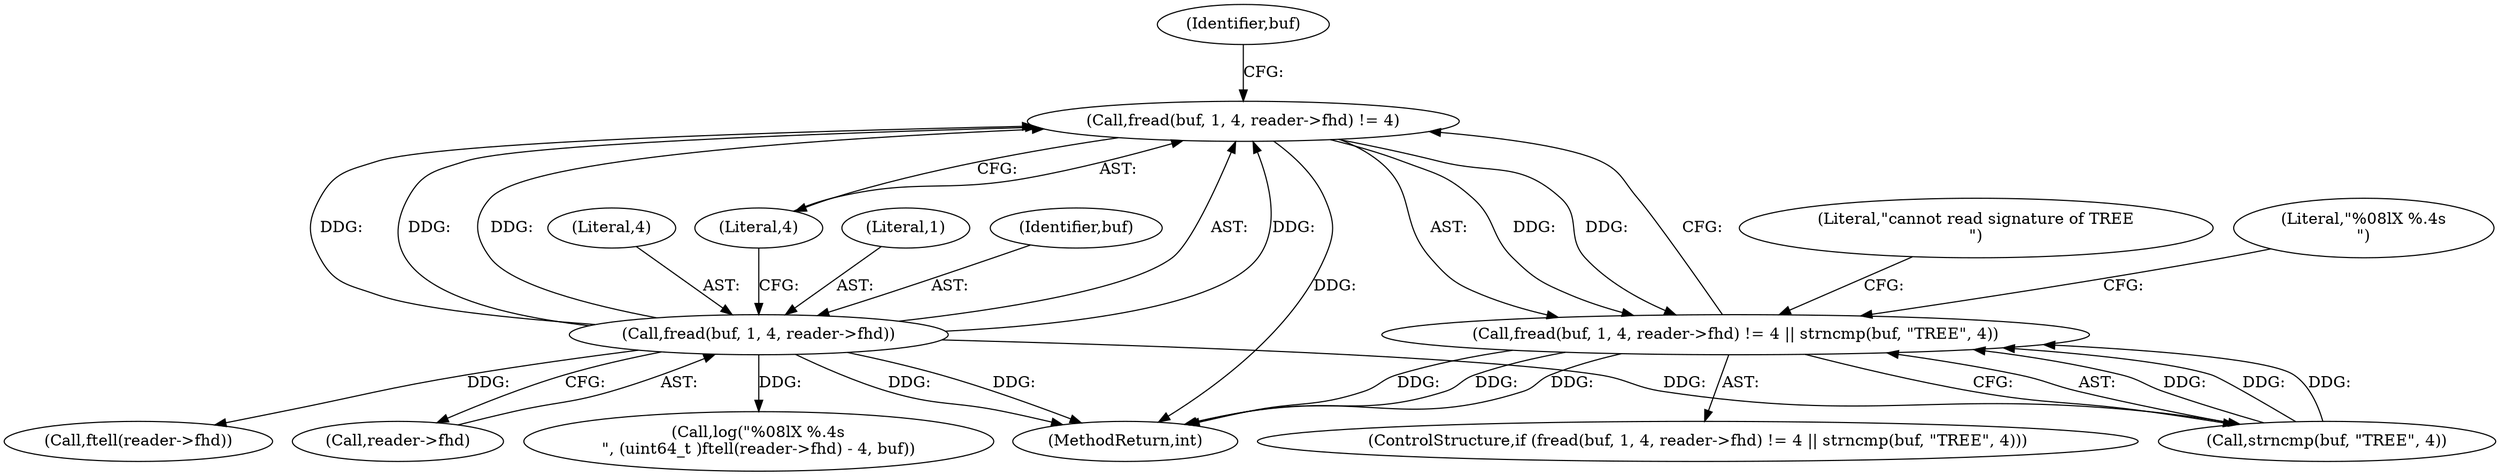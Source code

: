 digraph "0_libmysofa_d39a171e9c6a1c44dbdf43f9db6c3fbd887e38c1@API" {
"1000162" [label="(Call,fread(buf, 1, 4, reader->fhd) != 4)"];
"1000163" [label="(Call,fread(buf, 1, 4, reader->fhd))"];
"1000161" [label="(Call,fread(buf, 1, 4, reader->fhd) != 4 || strncmp(buf, \"TREE\", 4))"];
"1000166" [label="(Literal,4)"];
"1000180" [label="(Call,log(\"%08lX %.4s\n\", (uint64_t )ftell(reader->fhd) - 4, buf))"];
"1000170" [label="(Literal,4)"];
"1000769" [label="(MethodReturn,int)"];
"1000171" [label="(Call,strncmp(buf, \"TREE\", 4))"];
"1000162" [label="(Call,fread(buf, 1, 4, reader->fhd) != 4)"];
"1000165" [label="(Literal,1)"];
"1000177" [label="(Literal,\"cannot read signature of TREE\n\")"];
"1000161" [label="(Call,fread(buf, 1, 4, reader->fhd) != 4 || strncmp(buf, \"TREE\", 4))"];
"1000163" [label="(Call,fread(buf, 1, 4, reader->fhd))"];
"1000172" [label="(Identifier,buf)"];
"1000164" [label="(Identifier,buf)"];
"1000185" [label="(Call,ftell(reader->fhd))"];
"1000160" [label="(ControlStructure,if (fread(buf, 1, 4, reader->fhd) != 4 || strncmp(buf, \"TREE\", 4)))"];
"1000181" [label="(Literal,\"%08lX %.4s\n\")"];
"1000167" [label="(Call,reader->fhd)"];
"1000162" -> "1000161"  [label="AST: "];
"1000162" -> "1000170"  [label="CFG: "];
"1000163" -> "1000162"  [label="AST: "];
"1000170" -> "1000162"  [label="AST: "];
"1000172" -> "1000162"  [label="CFG: "];
"1000161" -> "1000162"  [label="CFG: "];
"1000162" -> "1000769"  [label="DDG: "];
"1000162" -> "1000161"  [label="DDG: "];
"1000162" -> "1000161"  [label="DDG: "];
"1000163" -> "1000162"  [label="DDG: "];
"1000163" -> "1000162"  [label="DDG: "];
"1000163" -> "1000162"  [label="DDG: "];
"1000163" -> "1000162"  [label="DDG: "];
"1000163" -> "1000167"  [label="CFG: "];
"1000164" -> "1000163"  [label="AST: "];
"1000165" -> "1000163"  [label="AST: "];
"1000166" -> "1000163"  [label="AST: "];
"1000167" -> "1000163"  [label="AST: "];
"1000170" -> "1000163"  [label="CFG: "];
"1000163" -> "1000769"  [label="DDG: "];
"1000163" -> "1000769"  [label="DDG: "];
"1000163" -> "1000171"  [label="DDG: "];
"1000163" -> "1000185"  [label="DDG: "];
"1000163" -> "1000180"  [label="DDG: "];
"1000161" -> "1000160"  [label="AST: "];
"1000161" -> "1000171"  [label="CFG: "];
"1000171" -> "1000161"  [label="AST: "];
"1000177" -> "1000161"  [label="CFG: "];
"1000181" -> "1000161"  [label="CFG: "];
"1000161" -> "1000769"  [label="DDG: "];
"1000161" -> "1000769"  [label="DDG: "];
"1000161" -> "1000769"  [label="DDG: "];
"1000171" -> "1000161"  [label="DDG: "];
"1000171" -> "1000161"  [label="DDG: "];
"1000171" -> "1000161"  [label="DDG: "];
}
